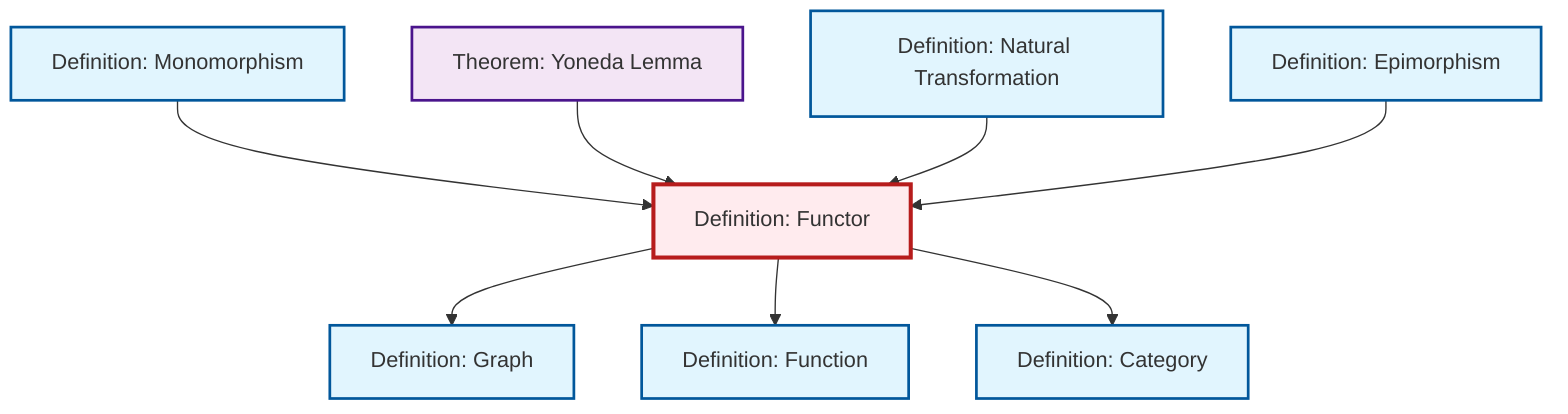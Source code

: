 graph TD
    classDef definition fill:#e1f5fe,stroke:#01579b,stroke-width:2px
    classDef theorem fill:#f3e5f5,stroke:#4a148c,stroke-width:2px
    classDef axiom fill:#fff3e0,stroke:#e65100,stroke-width:2px
    classDef example fill:#e8f5e9,stroke:#1b5e20,stroke-width:2px
    classDef current fill:#ffebee,stroke:#b71c1c,stroke-width:3px
    def-functor["Definition: Functor"]:::definition
    def-natural-transformation["Definition: Natural Transformation"]:::definition
    def-function["Definition: Function"]:::definition
    def-monomorphism["Definition: Monomorphism"]:::definition
    def-graph["Definition: Graph"]:::definition
    def-category["Definition: Category"]:::definition
    def-epimorphism["Definition: Epimorphism"]:::definition
    thm-yoneda["Theorem: Yoneda Lemma"]:::theorem
    def-functor --> def-graph
    def-functor --> def-function
    def-monomorphism --> def-functor
    thm-yoneda --> def-functor
    def-functor --> def-category
    def-natural-transformation --> def-functor
    def-epimorphism --> def-functor
    class def-functor current
